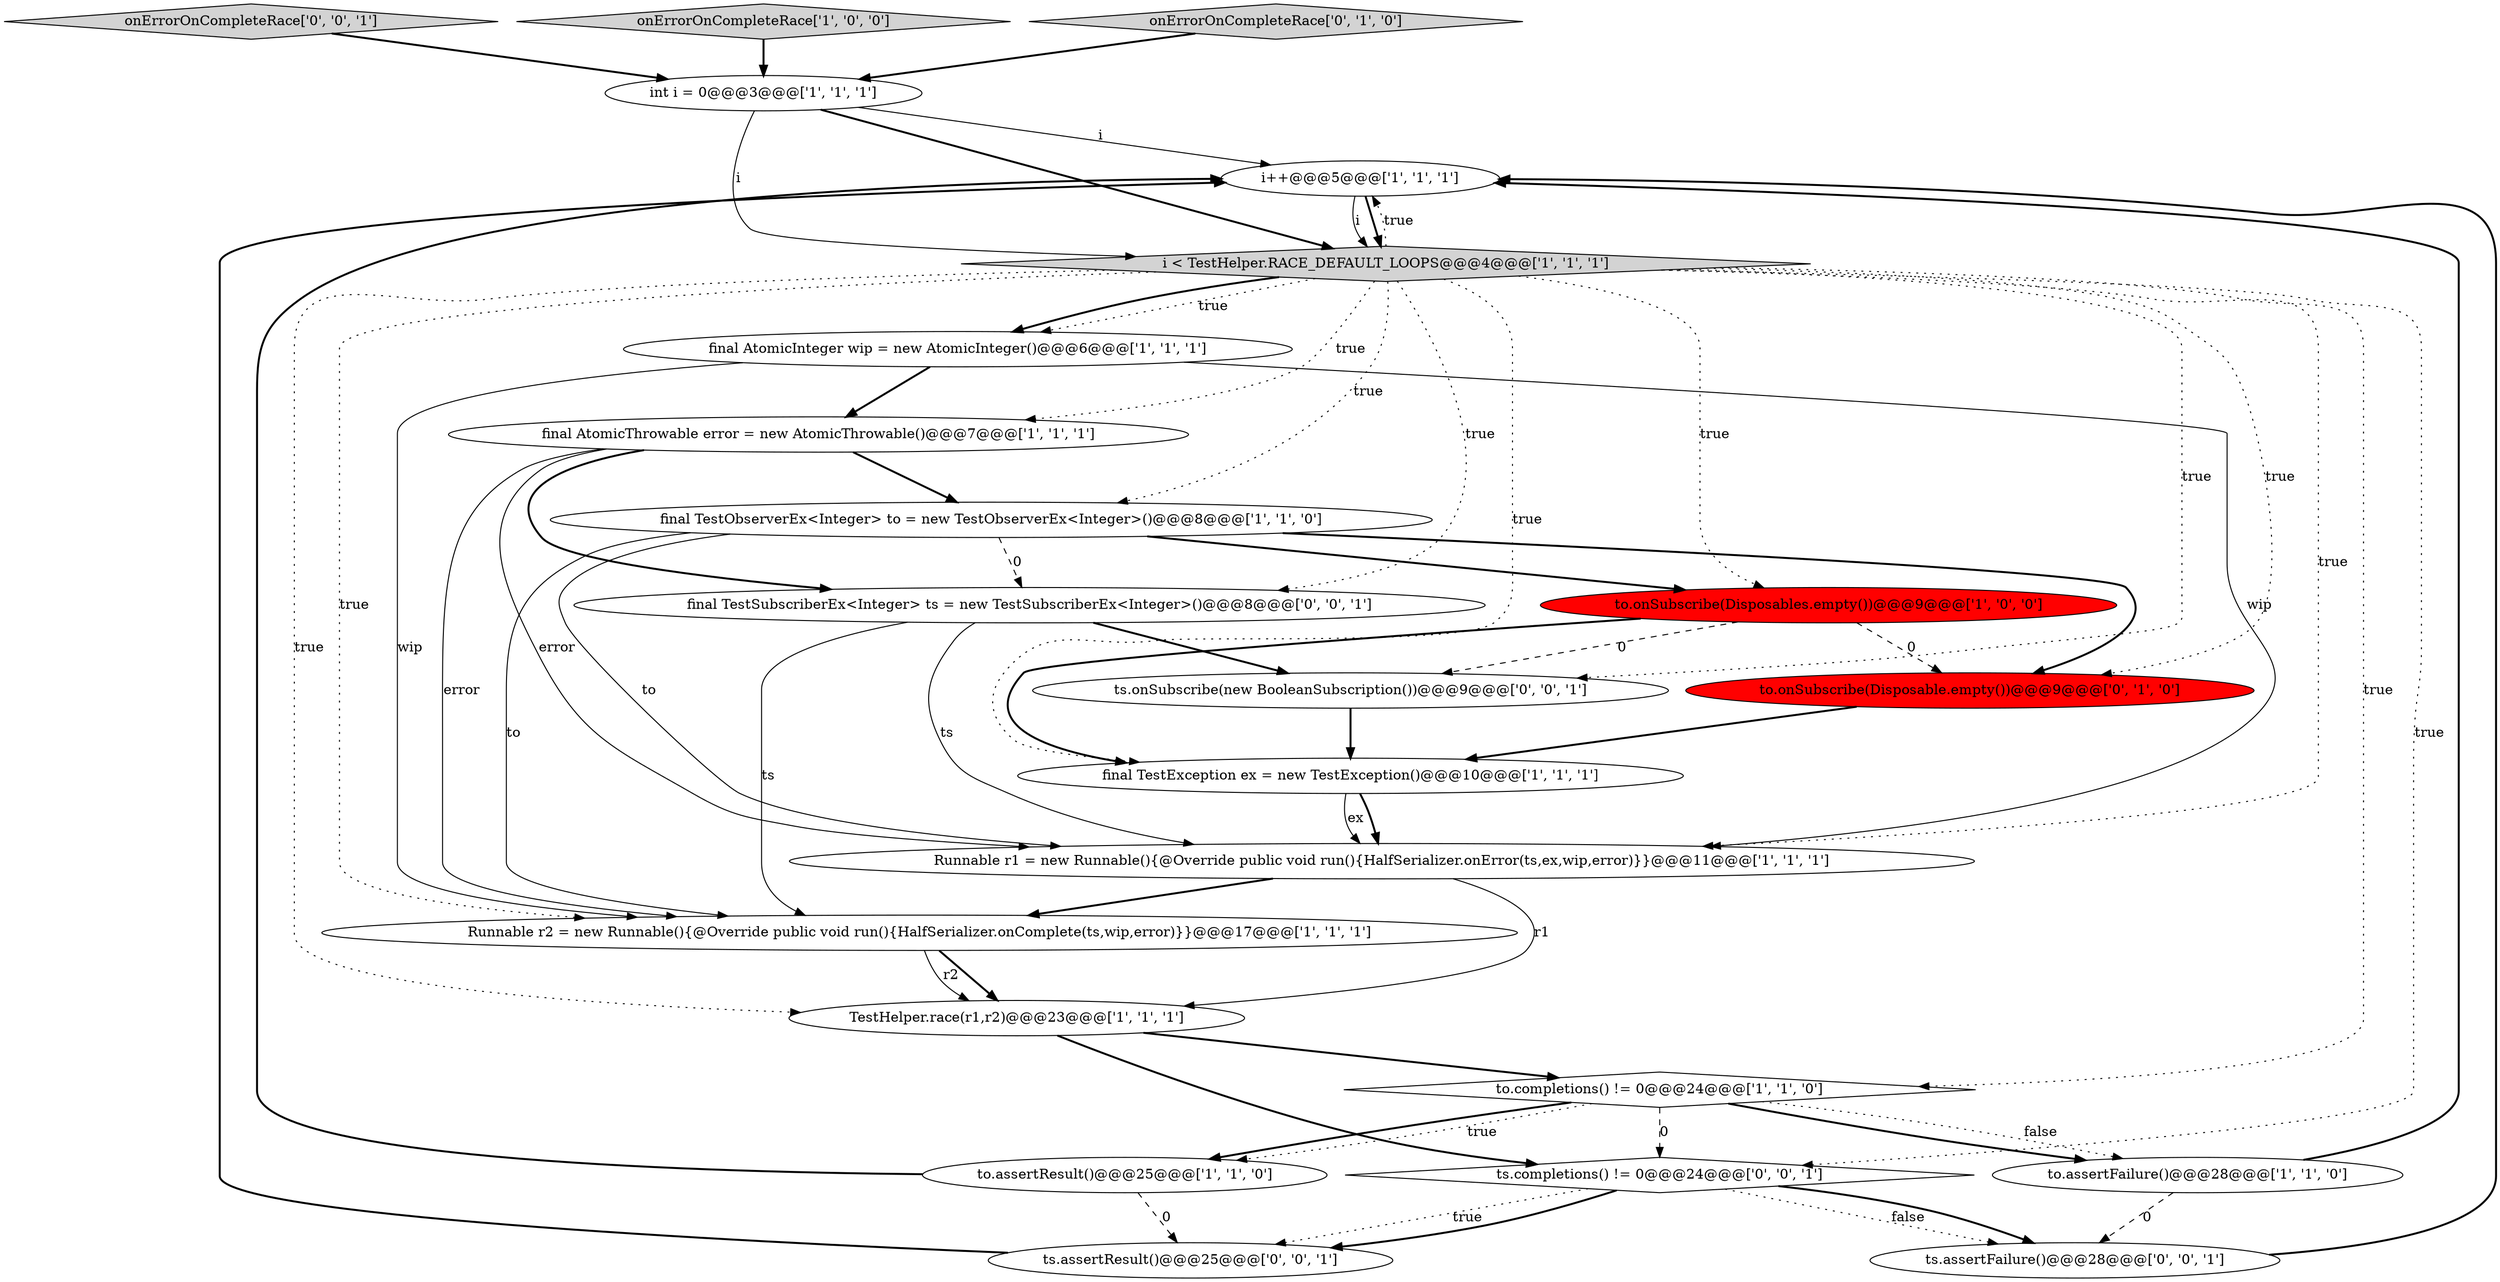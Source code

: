 digraph {
4 [style = filled, label = "int i = 0@@@3@@@['1', '1', '1']", fillcolor = white, shape = ellipse image = "AAA0AAABBB1BBB"];
17 [style = filled, label = "onErrorOnCompleteRace['0', '0', '1']", fillcolor = lightgray, shape = diamond image = "AAA0AAABBB3BBB"];
21 [style = filled, label = "ts.assertFailure()@@@28@@@['0', '0', '1']", fillcolor = white, shape = ellipse image = "AAA0AAABBB3BBB"];
7 [style = filled, label = "final TestObserverEx<Integer> to = new TestObserverEx<Integer>()@@@8@@@['1', '1', '0']", fillcolor = white, shape = ellipse image = "AAA0AAABBB1BBB"];
10 [style = filled, label = "TestHelper.race(r1,r2)@@@23@@@['1', '1', '1']", fillcolor = white, shape = ellipse image = "AAA0AAABBB1BBB"];
19 [style = filled, label = "ts.assertResult()@@@25@@@['0', '0', '1']", fillcolor = white, shape = ellipse image = "AAA0AAABBB3BBB"];
8 [style = filled, label = "final AtomicInteger wip = new AtomicInteger()@@@6@@@['1', '1', '1']", fillcolor = white, shape = ellipse image = "AAA0AAABBB1BBB"];
22 [style = filled, label = "final TestSubscriberEx<Integer> ts = new TestSubscriberEx<Integer>()@@@8@@@['0', '0', '1']", fillcolor = white, shape = ellipse image = "AAA0AAABBB3BBB"];
1 [style = filled, label = "final AtomicThrowable error = new AtomicThrowable()@@@7@@@['1', '1', '1']", fillcolor = white, shape = ellipse image = "AAA0AAABBB1BBB"];
14 [style = filled, label = "to.completions() != 0@@@24@@@['1', '1', '0']", fillcolor = white, shape = diamond image = "AAA0AAABBB1BBB"];
2 [style = filled, label = "onErrorOnCompleteRace['1', '0', '0']", fillcolor = lightgray, shape = diamond image = "AAA0AAABBB1BBB"];
20 [style = filled, label = "ts.completions() != 0@@@24@@@['0', '0', '1']", fillcolor = white, shape = diamond image = "AAA0AAABBB3BBB"];
15 [style = filled, label = "to.onSubscribe(Disposable.empty())@@@9@@@['0', '1', '0']", fillcolor = red, shape = ellipse image = "AAA1AAABBB2BBB"];
3 [style = filled, label = "to.assertResult()@@@25@@@['1', '1', '0']", fillcolor = white, shape = ellipse image = "AAA0AAABBB1BBB"];
0 [style = filled, label = "to.assertFailure()@@@28@@@['1', '1', '0']", fillcolor = white, shape = ellipse image = "AAA0AAABBB1BBB"];
6 [style = filled, label = "i++@@@5@@@['1', '1', '1']", fillcolor = white, shape = ellipse image = "AAA0AAABBB1BBB"];
16 [style = filled, label = "onErrorOnCompleteRace['0', '1', '0']", fillcolor = lightgray, shape = diamond image = "AAA0AAABBB2BBB"];
11 [style = filled, label = "Runnable r1 = new Runnable(){@Override public void run(){HalfSerializer.onError(ts,ex,wip,error)}}@@@11@@@['1', '1', '1']", fillcolor = white, shape = ellipse image = "AAA0AAABBB1BBB"];
5 [style = filled, label = "to.onSubscribe(Disposables.empty())@@@9@@@['1', '0', '0']", fillcolor = red, shape = ellipse image = "AAA1AAABBB1BBB"];
12 [style = filled, label = "i < TestHelper.RACE_DEFAULT_LOOPS@@@4@@@['1', '1', '1']", fillcolor = lightgray, shape = diamond image = "AAA0AAABBB1BBB"];
9 [style = filled, label = "final TestException ex = new TestException()@@@10@@@['1', '1', '1']", fillcolor = white, shape = ellipse image = "AAA0AAABBB1BBB"];
13 [style = filled, label = "Runnable r2 = new Runnable(){@Override public void run(){HalfSerializer.onComplete(ts,wip,error)}}@@@17@@@['1', '1', '1']", fillcolor = white, shape = ellipse image = "AAA0AAABBB1BBB"];
18 [style = filled, label = "ts.onSubscribe(new BooleanSubscription())@@@9@@@['0', '0', '1']", fillcolor = white, shape = ellipse image = "AAA0AAABBB3BBB"];
8->11 [style = solid, label="wip"];
4->12 [style = solid, label="i"];
13->10 [style = bold, label=""];
14->3 [style = bold, label=""];
10->20 [style = bold, label=""];
9->11 [style = bold, label=""];
5->9 [style = bold, label=""];
21->6 [style = bold, label=""];
10->14 [style = bold, label=""];
0->6 [style = bold, label=""];
12->8 [style = dotted, label="true"];
1->11 [style = solid, label="error"];
7->13 [style = solid, label="to"];
20->21 [style = dotted, label="false"];
22->11 [style = solid, label="ts"];
12->15 [style = dotted, label="true"];
12->1 [style = dotted, label="true"];
14->20 [style = dashed, label="0"];
3->6 [style = bold, label=""];
11->10 [style = solid, label="r1"];
12->18 [style = dotted, label="true"];
22->13 [style = solid, label="ts"];
5->18 [style = dashed, label="0"];
19->6 [style = bold, label=""];
2->4 [style = bold, label=""];
1->7 [style = bold, label=""];
7->11 [style = solid, label="to"];
9->11 [style = solid, label="ex"];
3->19 [style = dashed, label="0"];
4->6 [style = solid, label="i"];
1->22 [style = bold, label=""];
20->21 [style = bold, label=""];
12->11 [style = dotted, label="true"];
8->1 [style = bold, label=""];
12->14 [style = dotted, label="true"];
7->5 [style = bold, label=""];
22->18 [style = bold, label=""];
12->13 [style = dotted, label="true"];
14->0 [style = dotted, label="false"];
12->22 [style = dotted, label="true"];
12->20 [style = dotted, label="true"];
8->13 [style = solid, label="wip"];
14->0 [style = bold, label=""];
12->10 [style = dotted, label="true"];
12->6 [style = dotted, label="true"];
12->5 [style = dotted, label="true"];
15->9 [style = bold, label=""];
13->10 [style = solid, label="r2"];
12->8 [style = bold, label=""];
0->21 [style = dashed, label="0"];
11->13 [style = bold, label=""];
18->9 [style = bold, label=""];
14->3 [style = dotted, label="true"];
4->12 [style = bold, label=""];
7->15 [style = bold, label=""];
20->19 [style = dotted, label="true"];
6->12 [style = solid, label="i"];
16->4 [style = bold, label=""];
20->19 [style = bold, label=""];
12->7 [style = dotted, label="true"];
5->15 [style = dashed, label="0"];
1->13 [style = solid, label="error"];
7->22 [style = dashed, label="0"];
17->4 [style = bold, label=""];
12->9 [style = dotted, label="true"];
6->12 [style = bold, label=""];
}
